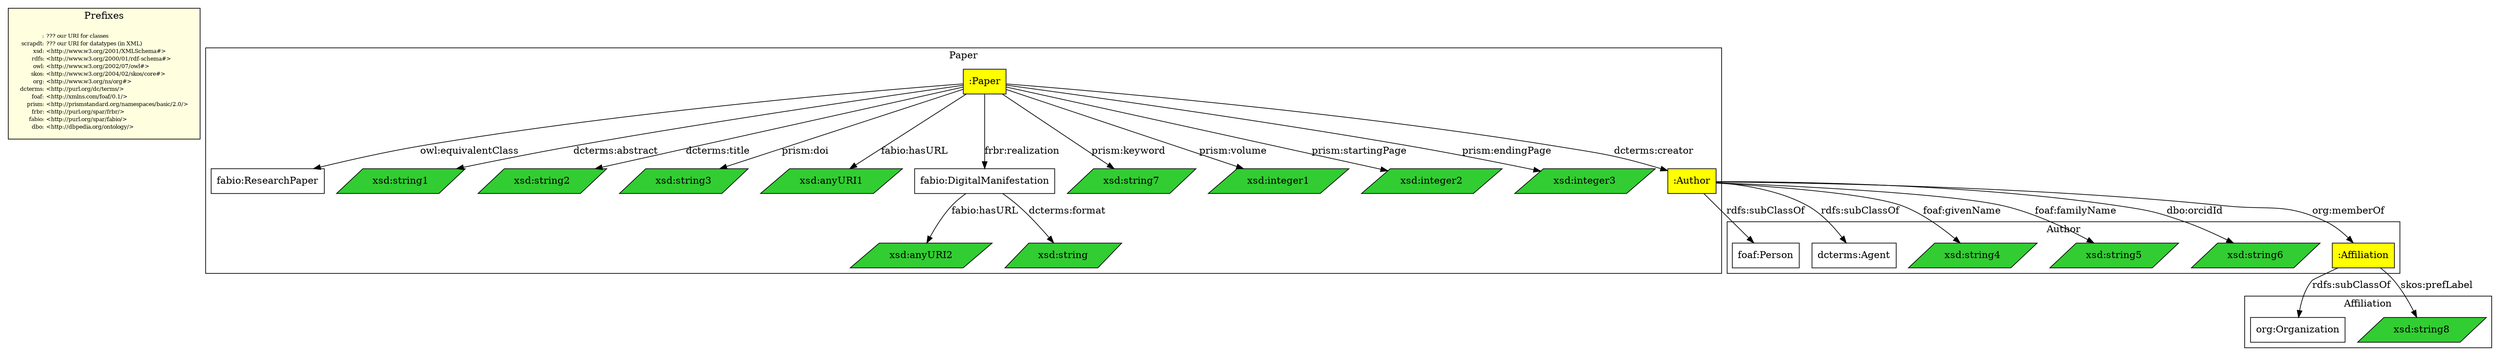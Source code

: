 digraph SCPE_Onto {
    subgraph cluster_prefixes {
        node [shape=none];
        prefixes [label=<<FONT POINT-SIZE="8">
<TABLE BORDER="0" CELLSPACING="0" CELLPADDING="1">
    <TR>
        <TD ALIGN="right">:</TD>
        <TD ALIGN="left">??? our URI for classes</TD>
    </TR>
    <TR>
        <TD ALIGN="right">scrapdt:</TD>
        <TD ALIGN="left">??? our URI for datatypes (in XML)</TD>
    </TR>
    <TR>
        <TD ALIGN="right">xsd:</TD>
        <TD ALIGN="left">&lt;http://www.w3.org/2001/XMLSchema#&gt;</TD>
    </TR>
    <TR>
        <TD ALIGN="right">rdfs:</TD>
        <TD ALIGN="left">&lt;http://www.w3.org/2000/01/rdf-schema#&gt;</TD>
    </TR>
    <TR>
        <TD ALIGN="right">owl:</TD>
        <TD ALIGN="left">&lt;http://www.w3.org/2002/07/owl#&gt;</TD>
    </TR>
    <TR>
        <TD ALIGN="right">skos:</TD>
        <TD ALIGN="left">&lt;http://www.w3.org/2004/02/skos/core#&gt;</TD>
    </TR>
    <TR>
        <TD ALIGN="right">org:</TD>
        <TD ALIGN="left">&lt;http://www.w3.org/ns/org#&gt;</TD>
    </TR>
    <TR>
        <TD ALIGN="right">dcterms:</TD>
        <TD ALIGN="left">&lt;http://purl.org/dc/terms/&gt;</TD>
    </TR>
    <TR>
        <TD ALIGN="right">foaf:</TD>
        <TD ALIGN="left">&lt;http://xmlns.com/foaf/0.1/&gt;</TD>
    </TR>
    <TR>
        <TD ALIGN="right">prism:</TD>
        <TD ALIGN="left">&lt;http://prismstandard.org/namespaces/basic/2.0/&gt;</TD>
    </TR>
    <TR>
        <TD ALIGN="right">frbr:</TD>
        <TD ALIGN="left">&lt;http://purl.org/spar/frbr/&gt;</TD>
    </TR>
    <TR>
        <TD ALIGN="right">fabio:</TD>
        <TD ALIGN="left">&lt;http://purl.org/spar/fabio/&gt;</TD>
    </TR>
    <TR>
        <TD ALIGN="right">dbo:</TD>
        <TD ALIGN="left">&lt;http://dbpedia.org/ontology/&gt;</TD>
    </TR>
</TABLE></FONT>>];
        label = Prefixes;
        style = filled
        fillcolor = lightyellow;
    }

    subgraph cluster_paper {
        label = "Paper";
        node [shape=parallelogram, fillcolor=limegreen, style=filled];
        edge [shape=onormal];

        ":Paper" [shape=box, fillcolor=yellow, style=filled];
        "fabio:ResearchPaper" [shape=box, fillcolor=white];
        ":Paper" -> "fabio:ResearchPaper" [label="owl:equivalentClass"];
        
        ":Paper" -> "xsd:string1" [label="dcterms:abstract"];
        ":Paper" -> "xsd:string2" [label="dcterms:title"];
        ":Paper" -> "xsd:string3" [label="prism:doi"];
        ":Paper" -> "xsd:anyURI1" [label="fabio:hasURL"];

        ":Paper" -> ":Author" [label="dcterms:creator", shape=normal];
        ":Paper" -> "xsd:string7" [label="prism:keyword"];
        ":Paper" -> "xsd:integer1" [label="prism:volume"];
        ":Paper" -> "xsd:integer2" [label="prism:startingPage"];
        ":Paper" -> "xsd:integer3" [label="prism:endingPage"];
        
        "fabio:DigitalManifestation" [shape=box, fillcolor=white];
        ":Paper" -> "fabio:DigitalManifestation" [label="frbr:realization"];
        "fabio:DigitalManifestation" -> "xsd:anyURI2" [label="fabio:hasURL"];
        "fabio:DigitalManifestation" -> "xsd:string" [label="dcterms:format"];
    }

    subgraph cluster_author {
        label = "Author";
        node [shape=parallelogram, fillcolor=limegreen, style=filled];
        edge [shape=onormal];

        ":Author" [shape=box, fillcolor=yellow, style=filled];
        "foaf:Person" [shape=box, fillcolor=white];
        ":Author" -> "foaf:Person" [label="rdfs:subClassOf"];
        "dcterms:Agent" [shape=box, fillcolor=white];
        ":Author" -> "dcterms:Agent" [label="rdfs:subClassOf"];

        ":Author" -> "xsd:string4" [label="foaf:givenName"];
        ":Author" -> "xsd:string5" [label="foaf:familyName"];
        ":Author" -> "xsd:string6" [label="dbo:orcidId"];
        
        ":Author" -> ":Affiliation" [label="org:memberOf"];
    }
    
    subgraph cluster_affiliation {
        label = "Affiliation";
        node [shape=parallelogram, fillcolor=limegreen, style=filled];
        edge [shape=onormal];
        
        ":Affiliation" [shape=box, fillcolor=yellow, style=filled];
        "org:Organization" [shape=box, fillcolor=white];
        ":Affiliation" -> "org:Organization" [label="rdfs:subClassOf"];
        
        ":Affiliation" -> "xsd:string8" [label="skos:prefLabel"];
 #       ":Affiliation" -> "xsd:simpleType" [label="org:identifier"];
    }
    
 #   subgraph cluster_datatypes {
 #       label = "Datatypes";
 #       node [shape=parallelogram, fillcolor=limegreen, style=filled];
 #       
 #       "scrapdt:ROR";
 #       "scrapdt:GRID";
 #       "scrapdt:ISNI";
 #       "scrapdt:CrossrefFunderId";
 #       "scrapdt:Wikidata";
 #   }
}
